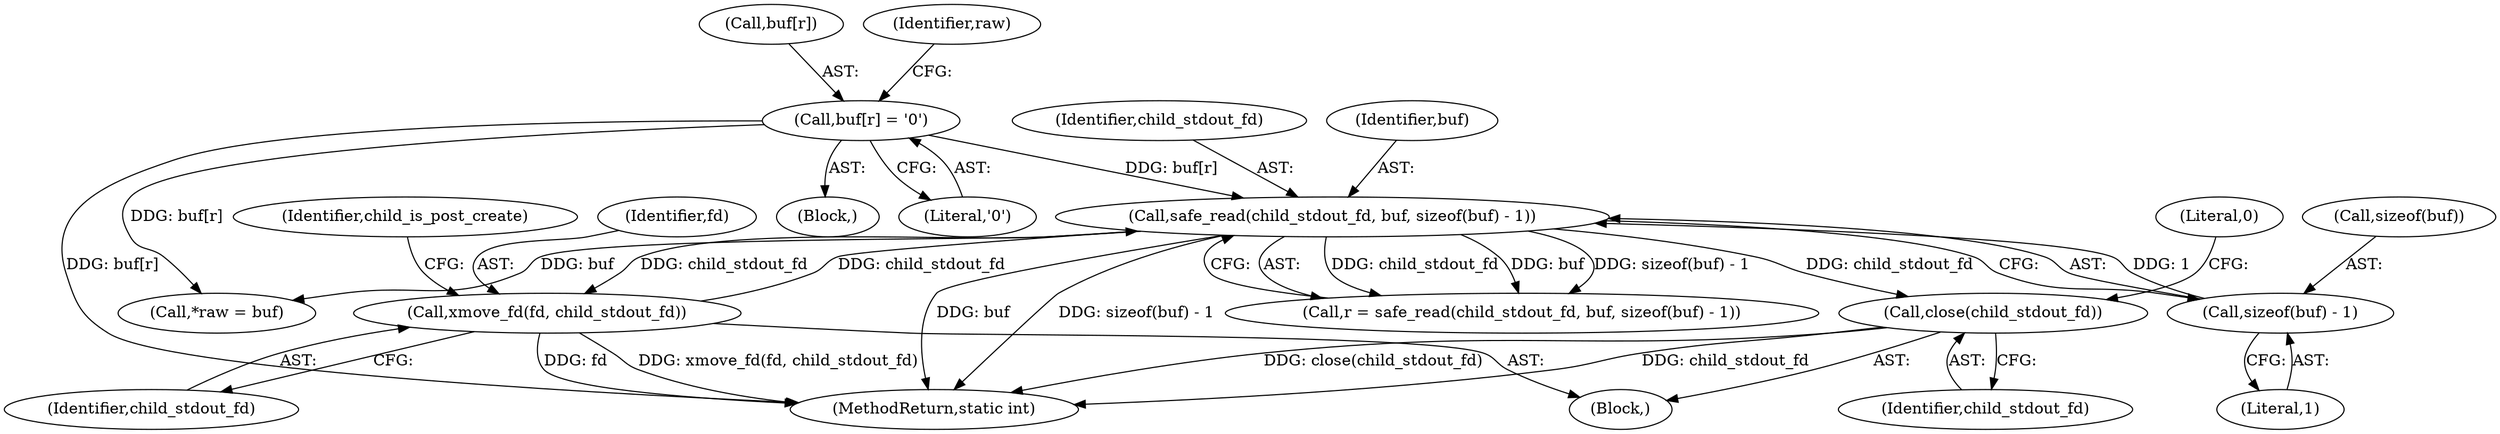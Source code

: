 digraph "0_abrt_8939398b82006ba1fec4ed491339fc075f43fc7c_0@API" {
"1000494" [label="(Call,close(child_stdout_fd))"];
"1000200" [label="(Call,safe_read(child_stdout_fd, buf, sizeof(buf) - 1))"];
"1000469" [label="(Call,xmove_fd(fd, child_stdout_fd))"];
"1000212" [label="(Call,buf[r] = '\0')"];
"1000203" [label="(Call,sizeof(buf) - 1)"];
"1000201" [label="(Identifier,child_stdout_fd)"];
"1000203" [label="(Call,sizeof(buf) - 1)"];
"1000216" [label="(Literal,'\0')"];
"1000218" [label="(Call,*raw = buf)"];
"1000206" [label="(Literal,1)"];
"1000497" [label="(Literal,0)"];
"1000192" [label="(Block,)"];
"1000202" [label="(Identifier,buf)"];
"1000471" [label="(Identifier,child_stdout_fd)"];
"1000200" [label="(Call,safe_read(child_stdout_fd, buf, sizeof(buf) - 1))"];
"1000213" [label="(Call,buf[r])"];
"1000219" [label="(Identifier,raw)"];
"1000473" [label="(Identifier,child_is_post_create)"];
"1000204" [label="(Call,sizeof(buf))"];
"1000494" [label="(Call,close(child_stdout_fd))"];
"1000470" [label="(Identifier,fd)"];
"1000212" [label="(Call,buf[r] = '\0')"];
"1000498" [label="(MethodReturn,static int)"];
"1000198" [label="(Call,r = safe_read(child_stdout_fd, buf, sizeof(buf) - 1))"];
"1000495" [label="(Identifier,child_stdout_fd)"];
"1000133" [label="(Block,)"];
"1000469" [label="(Call,xmove_fd(fd, child_stdout_fd))"];
"1000494" -> "1000133"  [label="AST: "];
"1000494" -> "1000495"  [label="CFG: "];
"1000495" -> "1000494"  [label="AST: "];
"1000497" -> "1000494"  [label="CFG: "];
"1000494" -> "1000498"  [label="DDG: close(child_stdout_fd)"];
"1000494" -> "1000498"  [label="DDG: child_stdout_fd"];
"1000200" -> "1000494"  [label="DDG: child_stdout_fd"];
"1000200" -> "1000198"  [label="AST: "];
"1000200" -> "1000203"  [label="CFG: "];
"1000201" -> "1000200"  [label="AST: "];
"1000202" -> "1000200"  [label="AST: "];
"1000203" -> "1000200"  [label="AST: "];
"1000198" -> "1000200"  [label="CFG: "];
"1000200" -> "1000498"  [label="DDG: sizeof(buf) - 1"];
"1000200" -> "1000498"  [label="DDG: buf"];
"1000200" -> "1000198"  [label="DDG: child_stdout_fd"];
"1000200" -> "1000198"  [label="DDG: buf"];
"1000200" -> "1000198"  [label="DDG: sizeof(buf) - 1"];
"1000469" -> "1000200"  [label="DDG: child_stdout_fd"];
"1000212" -> "1000200"  [label="DDG: buf[r]"];
"1000203" -> "1000200"  [label="DDG: 1"];
"1000200" -> "1000218"  [label="DDG: buf"];
"1000200" -> "1000469"  [label="DDG: child_stdout_fd"];
"1000469" -> "1000133"  [label="AST: "];
"1000469" -> "1000471"  [label="CFG: "];
"1000470" -> "1000469"  [label="AST: "];
"1000471" -> "1000469"  [label="AST: "];
"1000473" -> "1000469"  [label="CFG: "];
"1000469" -> "1000498"  [label="DDG: xmove_fd(fd, child_stdout_fd)"];
"1000469" -> "1000498"  [label="DDG: fd"];
"1000212" -> "1000192"  [label="AST: "];
"1000212" -> "1000216"  [label="CFG: "];
"1000213" -> "1000212"  [label="AST: "];
"1000216" -> "1000212"  [label="AST: "];
"1000219" -> "1000212"  [label="CFG: "];
"1000212" -> "1000498"  [label="DDG: buf[r]"];
"1000212" -> "1000218"  [label="DDG: buf[r]"];
"1000203" -> "1000206"  [label="CFG: "];
"1000204" -> "1000203"  [label="AST: "];
"1000206" -> "1000203"  [label="AST: "];
}
